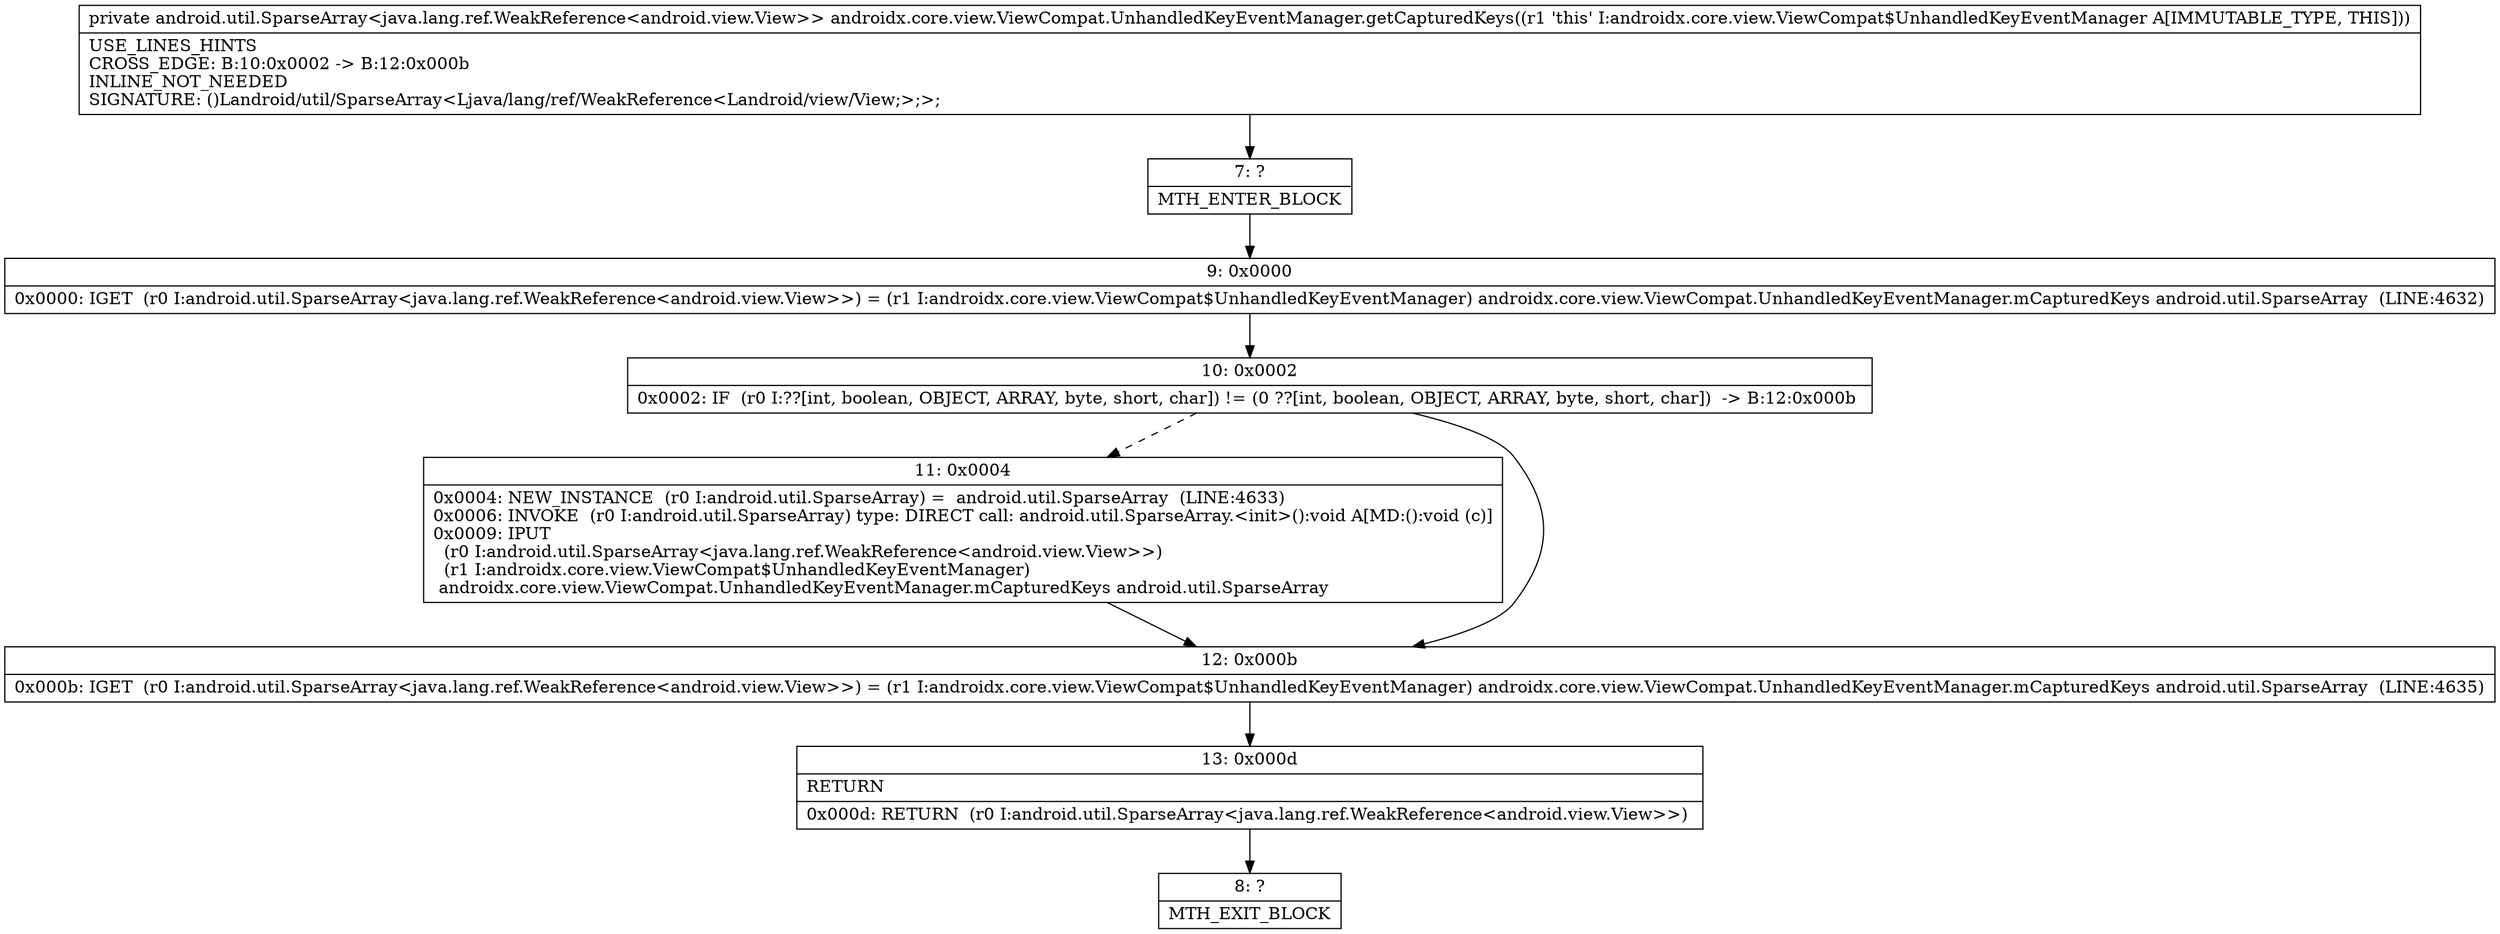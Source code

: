 digraph "CFG forandroidx.core.view.ViewCompat.UnhandledKeyEventManager.getCapturedKeys()Landroid\/util\/SparseArray;" {
Node_7 [shape=record,label="{7\:\ ?|MTH_ENTER_BLOCK\l}"];
Node_9 [shape=record,label="{9\:\ 0x0000|0x0000: IGET  (r0 I:android.util.SparseArray\<java.lang.ref.WeakReference\<android.view.View\>\>) = (r1 I:androidx.core.view.ViewCompat$UnhandledKeyEventManager) androidx.core.view.ViewCompat.UnhandledKeyEventManager.mCapturedKeys android.util.SparseArray  (LINE:4632)\l}"];
Node_10 [shape=record,label="{10\:\ 0x0002|0x0002: IF  (r0 I:??[int, boolean, OBJECT, ARRAY, byte, short, char]) != (0 ??[int, boolean, OBJECT, ARRAY, byte, short, char])  \-\> B:12:0x000b \l}"];
Node_11 [shape=record,label="{11\:\ 0x0004|0x0004: NEW_INSTANCE  (r0 I:android.util.SparseArray) =  android.util.SparseArray  (LINE:4633)\l0x0006: INVOKE  (r0 I:android.util.SparseArray) type: DIRECT call: android.util.SparseArray.\<init\>():void A[MD:():void (c)]\l0x0009: IPUT  \l  (r0 I:android.util.SparseArray\<java.lang.ref.WeakReference\<android.view.View\>\>)\l  (r1 I:androidx.core.view.ViewCompat$UnhandledKeyEventManager)\l androidx.core.view.ViewCompat.UnhandledKeyEventManager.mCapturedKeys android.util.SparseArray \l}"];
Node_12 [shape=record,label="{12\:\ 0x000b|0x000b: IGET  (r0 I:android.util.SparseArray\<java.lang.ref.WeakReference\<android.view.View\>\>) = (r1 I:androidx.core.view.ViewCompat$UnhandledKeyEventManager) androidx.core.view.ViewCompat.UnhandledKeyEventManager.mCapturedKeys android.util.SparseArray  (LINE:4635)\l}"];
Node_13 [shape=record,label="{13\:\ 0x000d|RETURN\l|0x000d: RETURN  (r0 I:android.util.SparseArray\<java.lang.ref.WeakReference\<android.view.View\>\>) \l}"];
Node_8 [shape=record,label="{8\:\ ?|MTH_EXIT_BLOCK\l}"];
MethodNode[shape=record,label="{private android.util.SparseArray\<java.lang.ref.WeakReference\<android.view.View\>\> androidx.core.view.ViewCompat.UnhandledKeyEventManager.getCapturedKeys((r1 'this' I:androidx.core.view.ViewCompat$UnhandledKeyEventManager A[IMMUTABLE_TYPE, THIS]))  | USE_LINES_HINTS\lCROSS_EDGE: B:10:0x0002 \-\> B:12:0x000b\lINLINE_NOT_NEEDED\lSIGNATURE: ()Landroid\/util\/SparseArray\<Ljava\/lang\/ref\/WeakReference\<Landroid\/view\/View;\>;\>;\l}"];
MethodNode -> Node_7;Node_7 -> Node_9;
Node_9 -> Node_10;
Node_10 -> Node_11[style=dashed];
Node_10 -> Node_12;
Node_11 -> Node_12;
Node_12 -> Node_13;
Node_13 -> Node_8;
}

